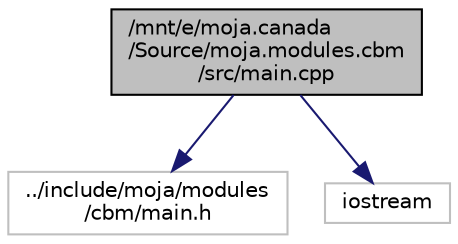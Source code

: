 digraph "/mnt/e/moja.canada/Source/moja.modules.cbm/src/main.cpp"
{
 // LATEX_PDF_SIZE
  edge [fontname="Helvetica",fontsize="10",labelfontname="Helvetica",labelfontsize="10"];
  node [fontname="Helvetica",fontsize="10",shape=record];
  Node1 [label="/mnt/e/moja.canada\l/Source/moja.modules.cbm\l/src/main.cpp",height=0.2,width=0.4,color="black", fillcolor="grey75", style="filled", fontcolor="black",tooltip="This is the main file used here."];
  Node1 -> Node2 [color="midnightblue",fontsize="10",style="solid",fontname="Helvetica"];
  Node2 [label="../include/moja/modules\l/cbm/main.h",height=0.2,width=0.4,color="grey75", fillcolor="white", style="filled",tooltip=" "];
  Node1 -> Node3 [color="midnightblue",fontsize="10",style="solid",fontname="Helvetica"];
  Node3 [label="iostream",height=0.2,width=0.4,color="grey75", fillcolor="white", style="filled",tooltip=" "];
}
